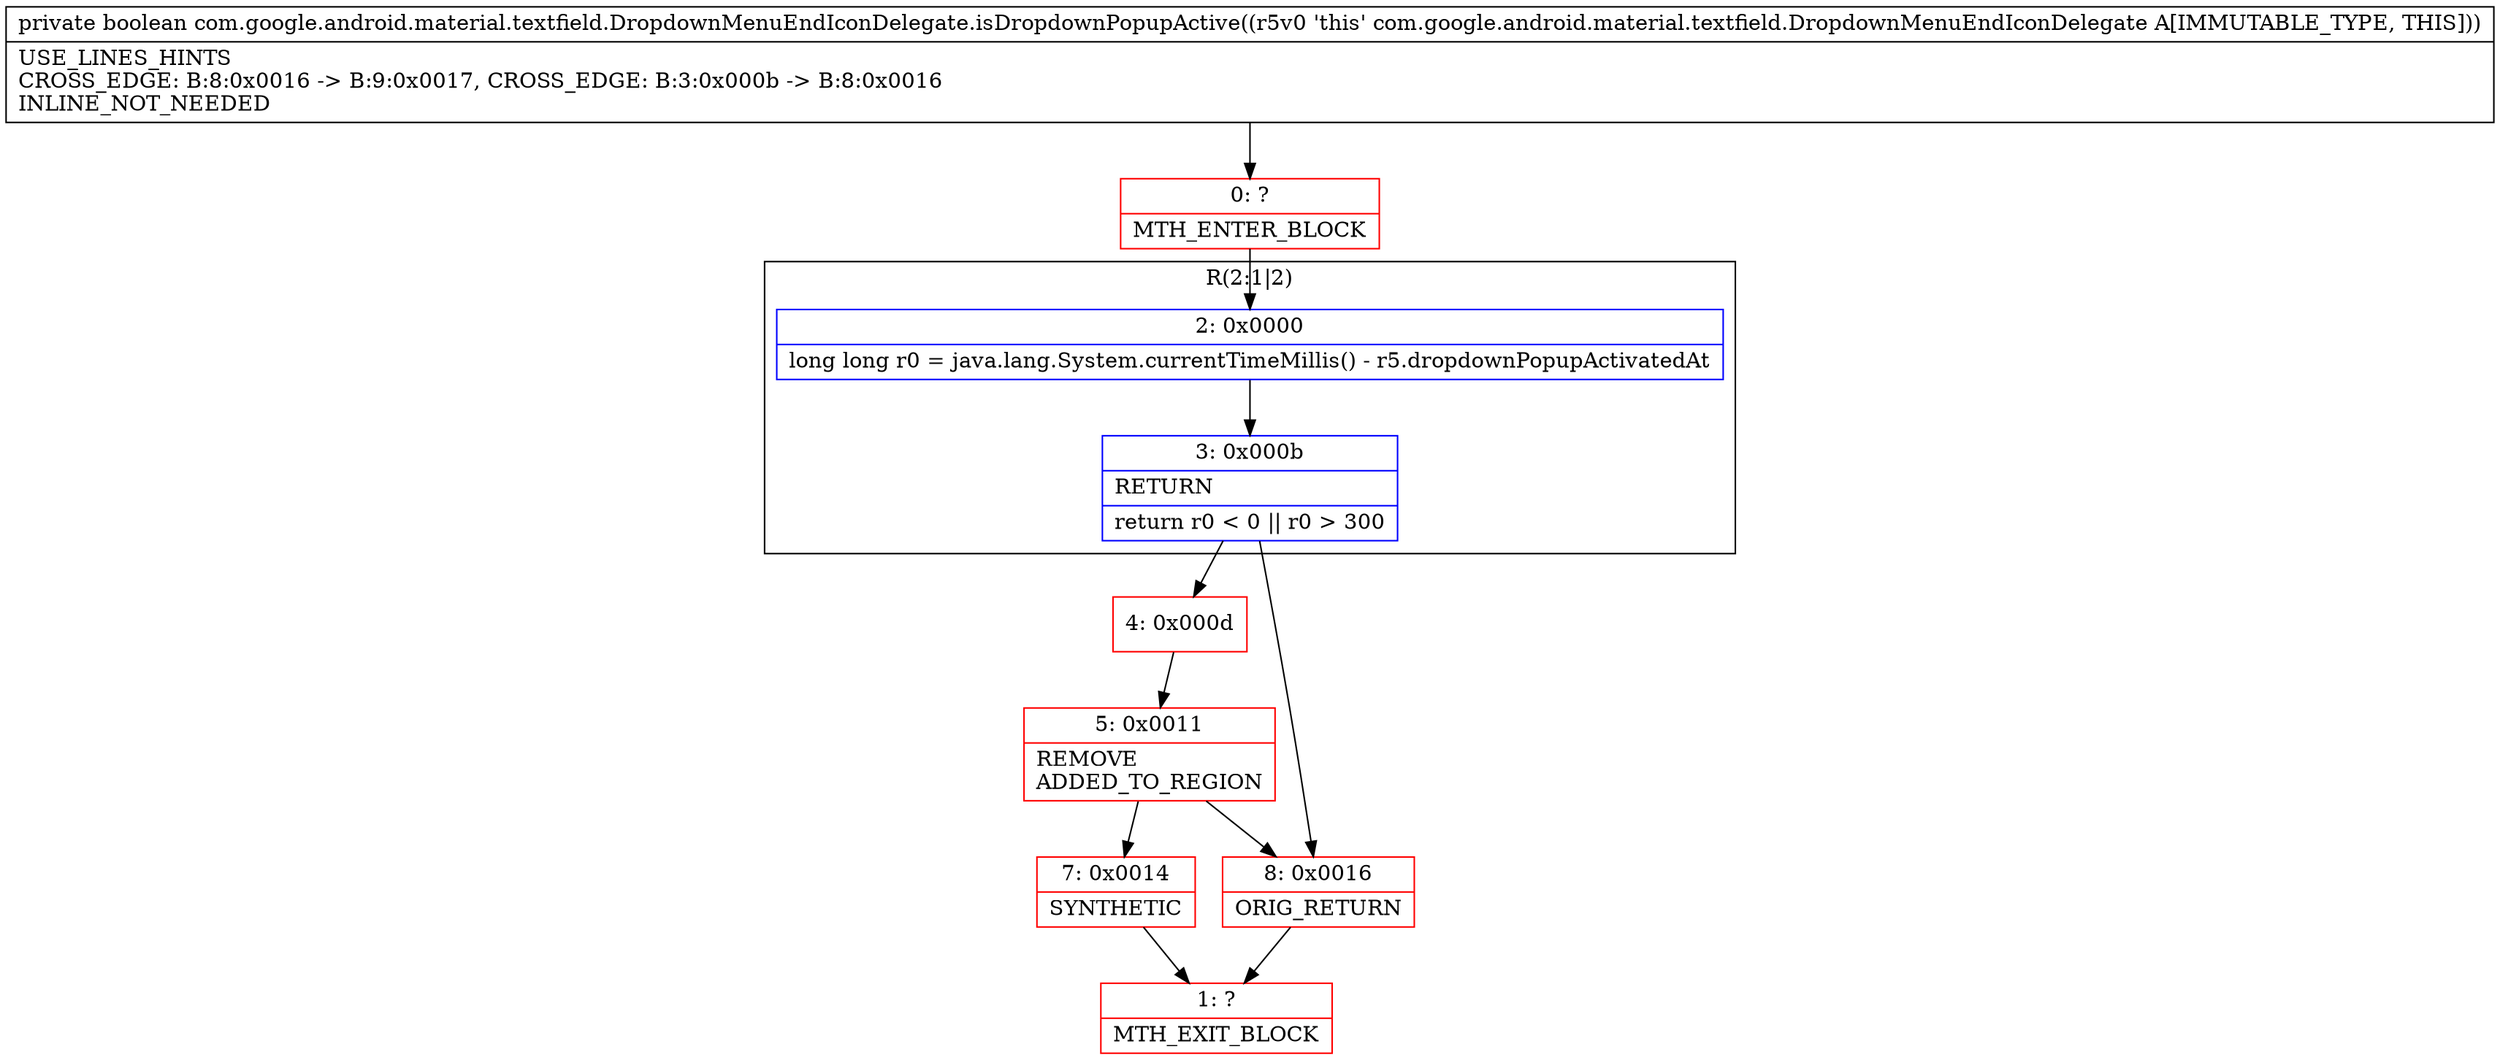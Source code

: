 digraph "CFG forcom.google.android.material.textfield.DropdownMenuEndIconDelegate.isDropdownPopupActive()Z" {
subgraph cluster_Region_55640536 {
label = "R(2:1|2)";
node [shape=record,color=blue];
Node_2 [shape=record,label="{2\:\ 0x0000|long long r0 = java.lang.System.currentTimeMillis() \- r5.dropdownPopupActivatedAt\l}"];
Node_3 [shape=record,label="{3\:\ 0x000b|RETURN\l|return r0 \< 0 \|\| r0 \> 300\l}"];
}
Node_0 [shape=record,color=red,label="{0\:\ ?|MTH_ENTER_BLOCK\l}"];
Node_4 [shape=record,color=red,label="{4\:\ 0x000d}"];
Node_5 [shape=record,color=red,label="{5\:\ 0x0011|REMOVE\lADDED_TO_REGION\l}"];
Node_7 [shape=record,color=red,label="{7\:\ 0x0014|SYNTHETIC\l}"];
Node_1 [shape=record,color=red,label="{1\:\ ?|MTH_EXIT_BLOCK\l}"];
Node_8 [shape=record,color=red,label="{8\:\ 0x0016|ORIG_RETURN\l}"];
MethodNode[shape=record,label="{private boolean com.google.android.material.textfield.DropdownMenuEndIconDelegate.isDropdownPopupActive((r5v0 'this' com.google.android.material.textfield.DropdownMenuEndIconDelegate A[IMMUTABLE_TYPE, THIS]))  | USE_LINES_HINTS\lCROSS_EDGE: B:8:0x0016 \-\> B:9:0x0017, CROSS_EDGE: B:3:0x000b \-\> B:8:0x0016\lINLINE_NOT_NEEDED\l}"];
MethodNode -> Node_0;Node_2 -> Node_3;
Node_3 -> Node_4;
Node_3 -> Node_8;
Node_0 -> Node_2;
Node_4 -> Node_5;
Node_5 -> Node_7;
Node_5 -> Node_8;
Node_7 -> Node_1;
Node_8 -> Node_1;
}

